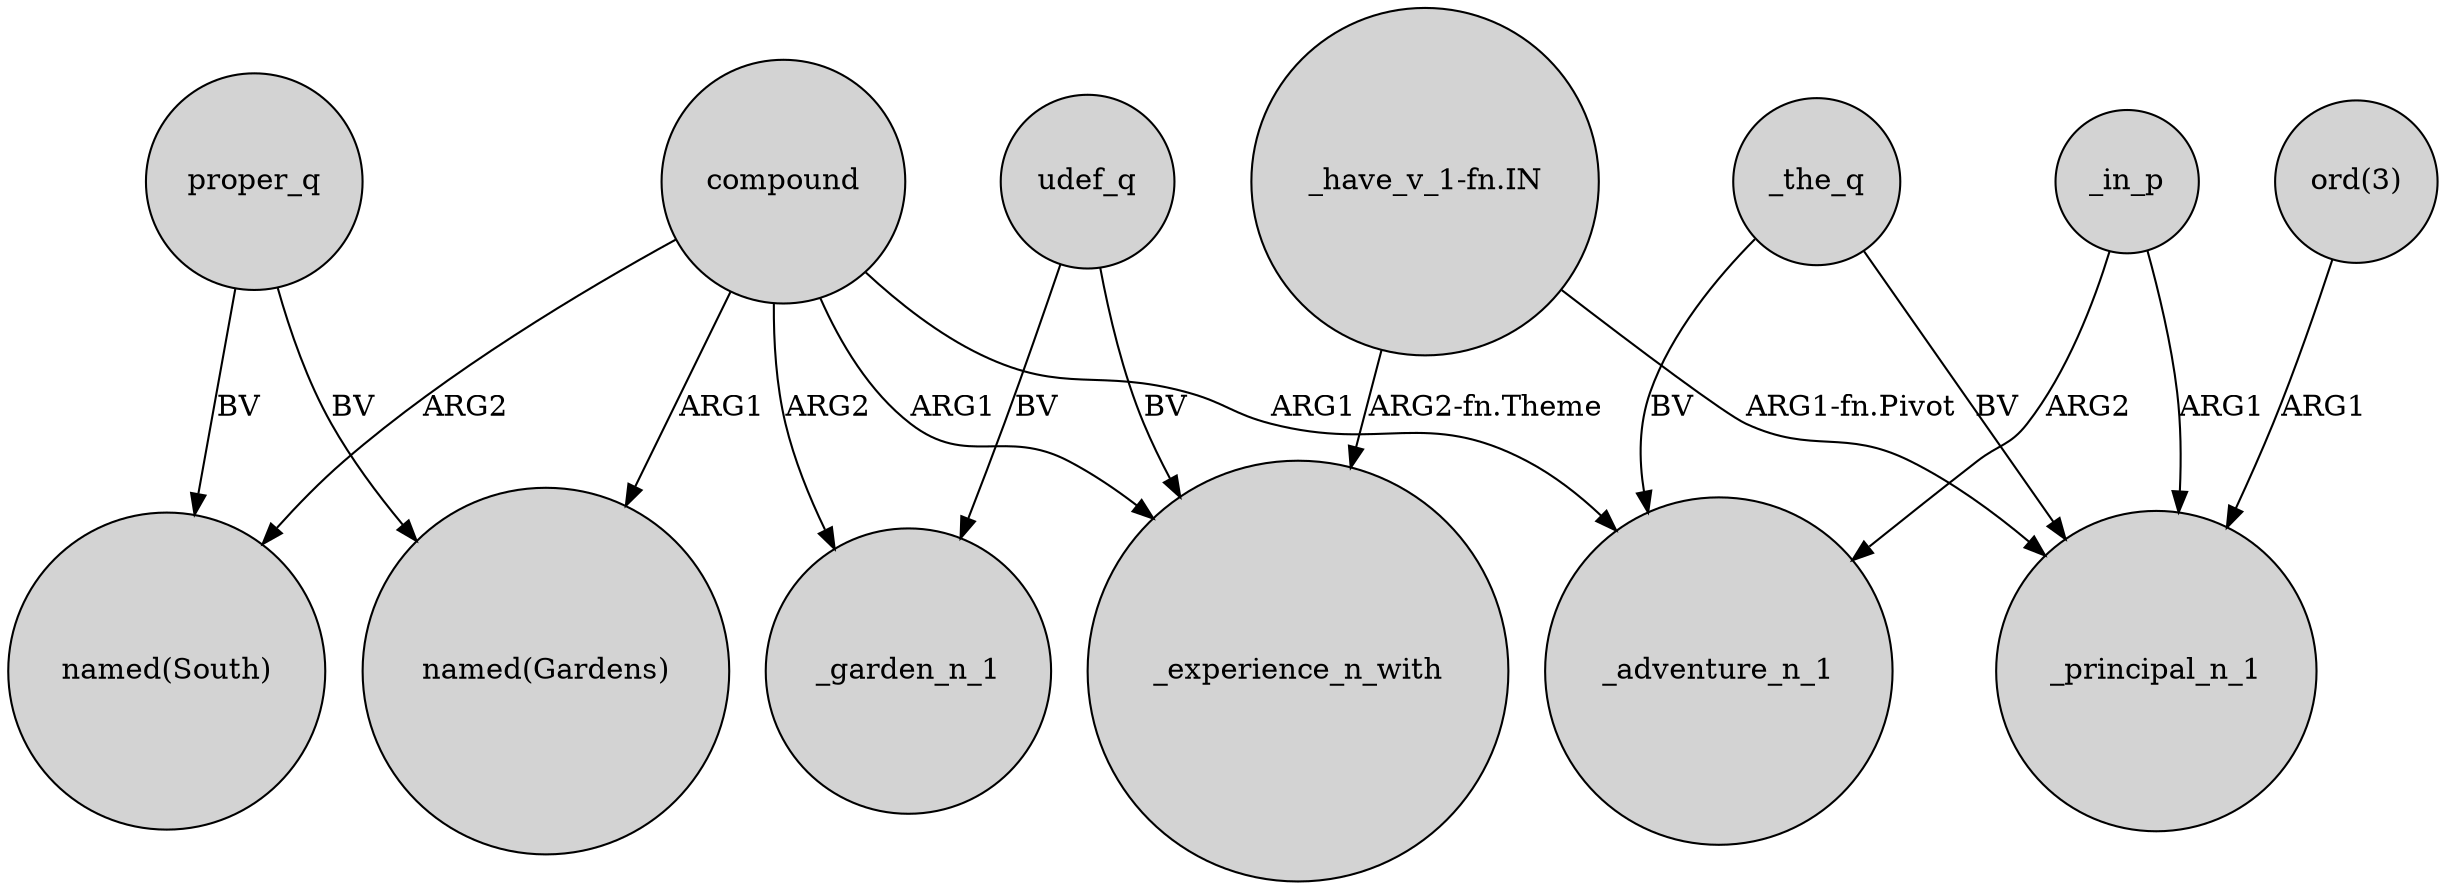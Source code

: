 digraph {
	node [shape=circle style=filled]
	proper_q -> "named(Gardens)" [label=BV]
	compound -> "named(South)" [label=ARG2]
	compound -> _experience_n_with [label=ARG1]
	_in_p -> _principal_n_1 [label=ARG1]
	_the_q -> _adventure_n_1 [label=BV]
	compound -> "named(Gardens)" [label=ARG1]
	"_have_v_1-fn.IN" -> _principal_n_1 [label="ARG1-fn.Pivot"]
	_the_q -> _principal_n_1 [label=BV]
	"_have_v_1-fn.IN" -> _experience_n_with [label="ARG2-fn.Theme"]
	"ord(3)" -> _principal_n_1 [label=ARG1]
	proper_q -> "named(South)" [label=BV]
	udef_q -> _garden_n_1 [label=BV]
	udef_q -> _experience_n_with [label=BV]
	compound -> _garden_n_1 [label=ARG2]
	_in_p -> _adventure_n_1 [label=ARG2]
	compound -> _adventure_n_1 [label=ARG1]
}
